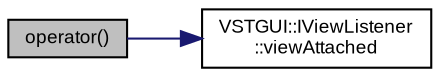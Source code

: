 digraph "operator()"
{
  bgcolor="transparent";
  edge [fontname="Arial",fontsize="9",labelfontname="Arial",labelfontsize="9"];
  node [fontname="Arial",fontsize="9",shape=record];
  rankdir="LR";
  Node1 [label="operator()",height=0.2,width=0.4,color="black", fillcolor="grey75", style="filled" fontcolor="black"];
  Node1 -> Node2 [color="midnightblue",fontsize="9",style="solid",fontname="Arial"];
  Node2 [label="VSTGUI::IViewListener\l::viewAttached",height=0.2,width=0.4,color="black",URL="$class_v_s_t_g_u_i_1_1_i_view_listener.html#a3d6a1d9efa3d84325c359eabb8e70e61"];
}
